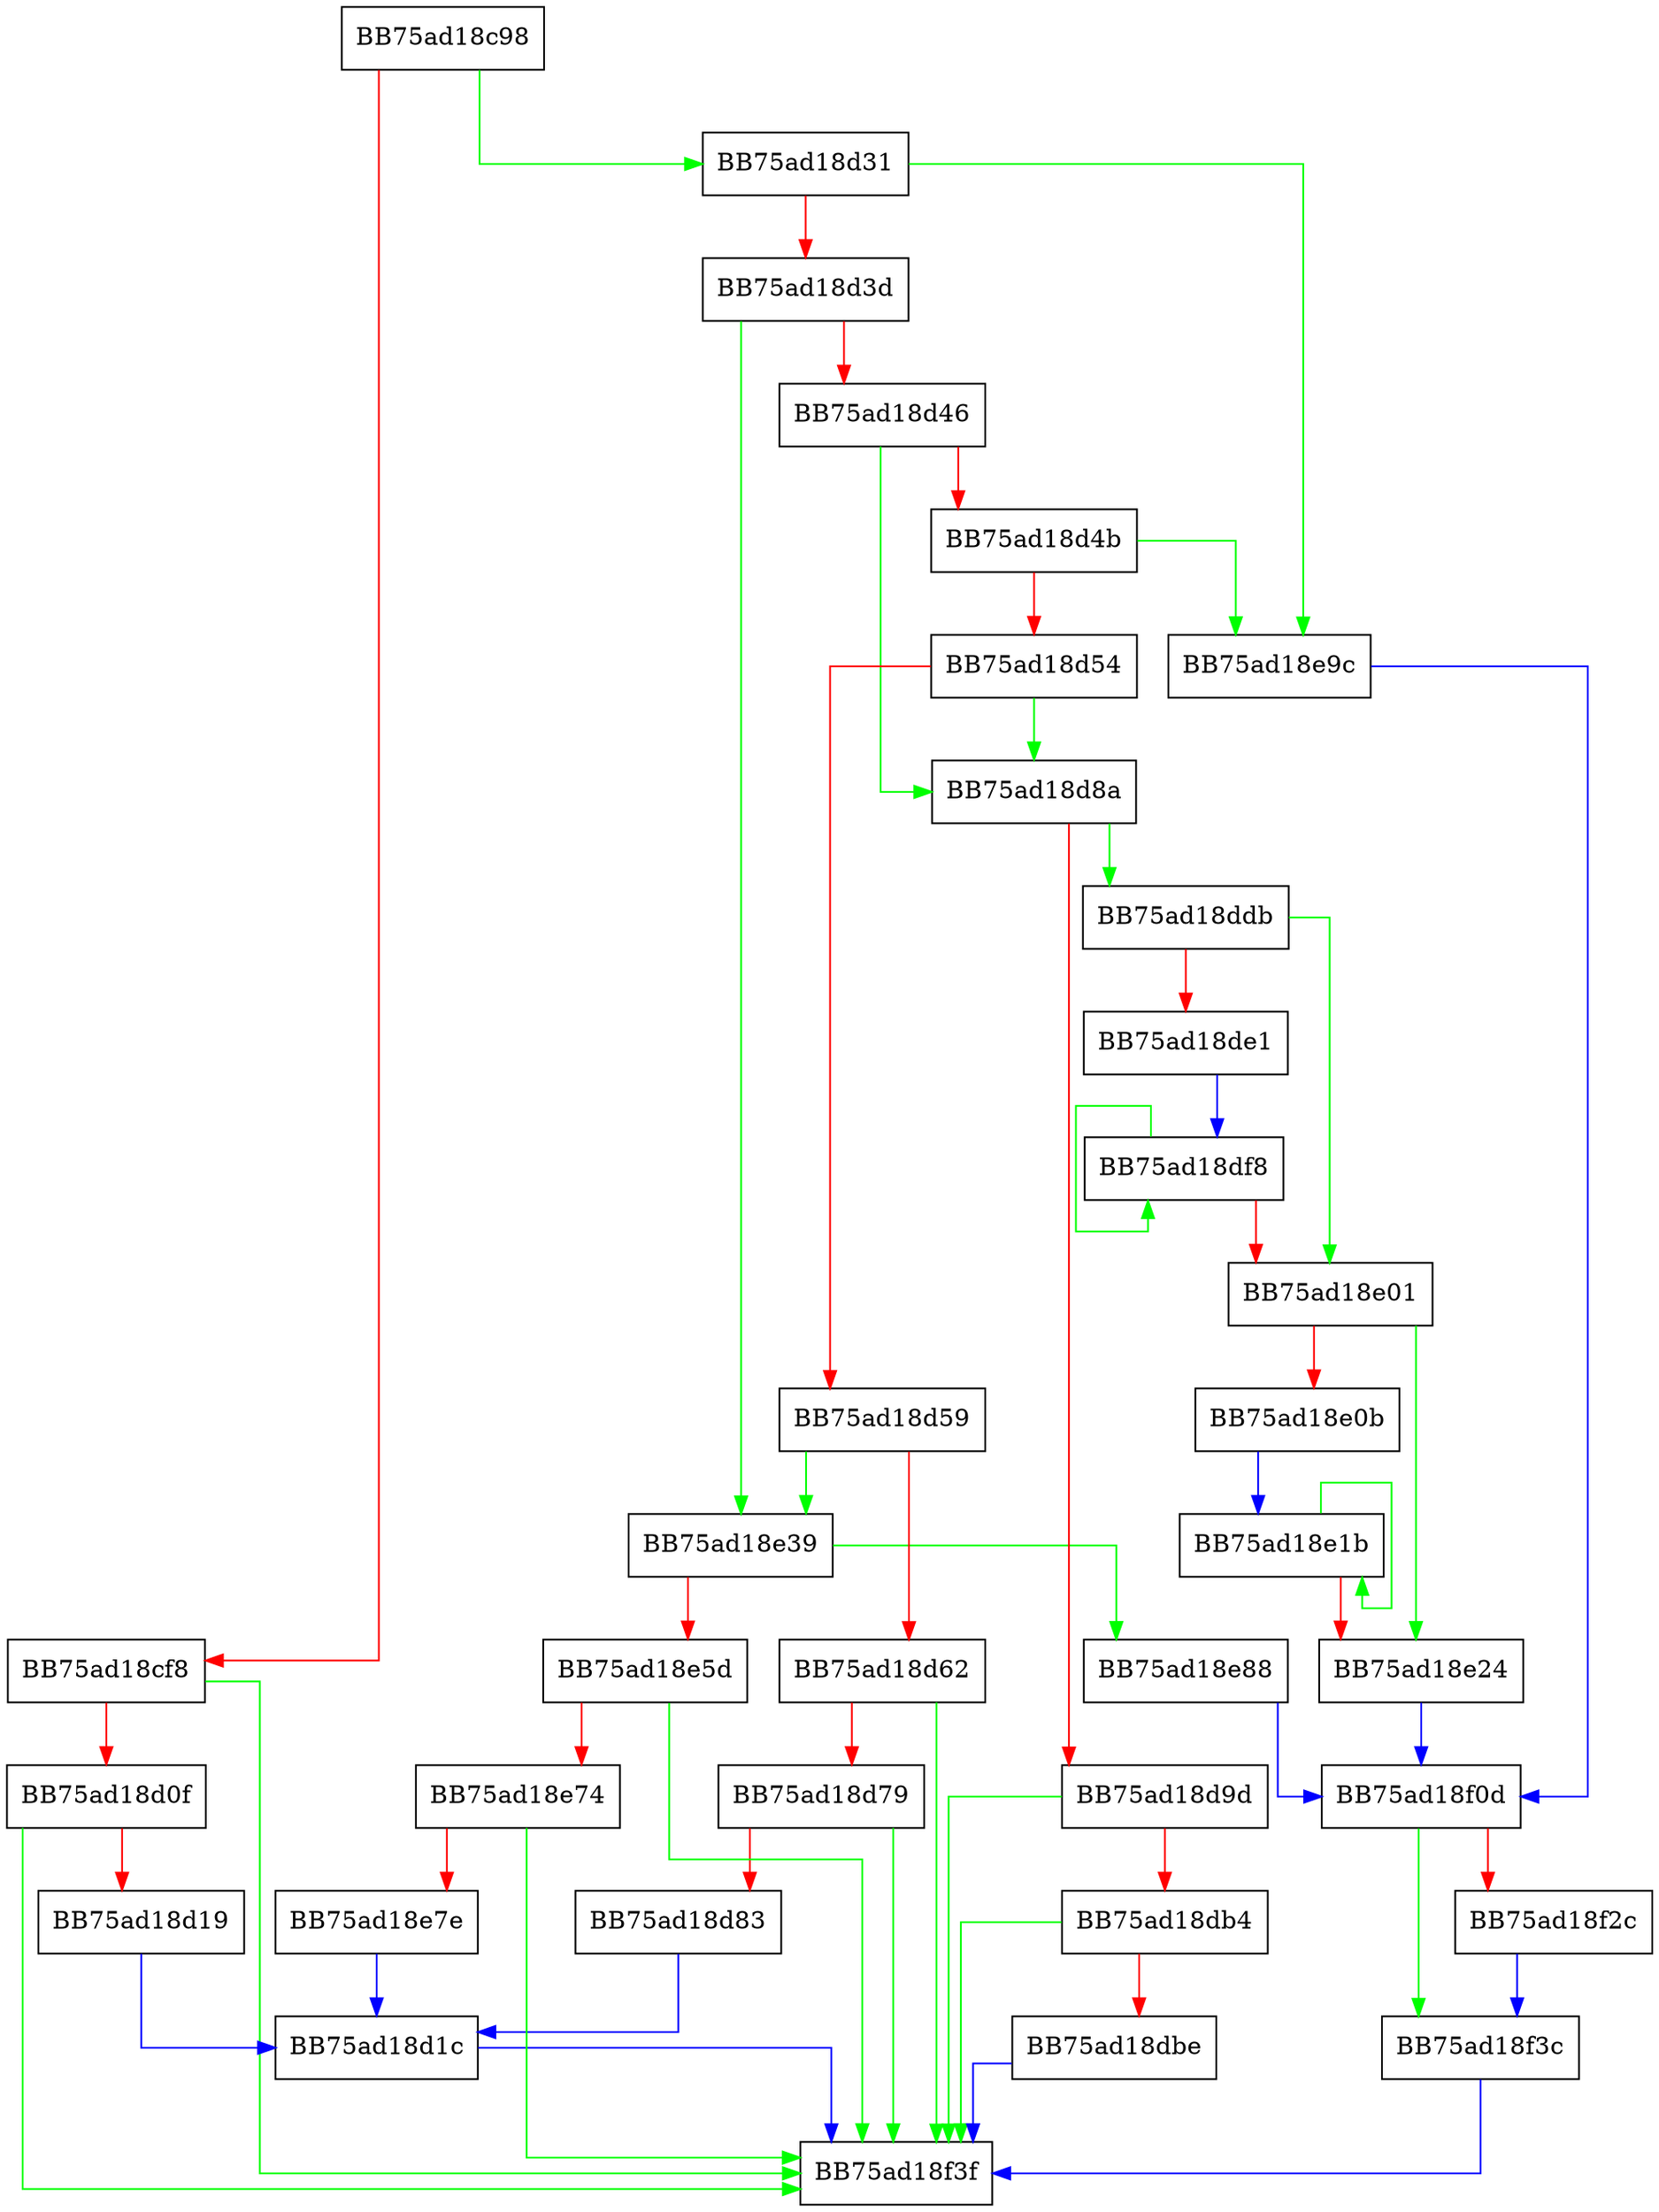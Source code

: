 digraph InitLZMA {
  node [shape="box"];
  graph [splines=ortho];
  BB75ad18c98 -> BB75ad18d31 [color="green"];
  BB75ad18c98 -> BB75ad18cf8 [color="red"];
  BB75ad18cf8 -> BB75ad18f3f [color="green"];
  BB75ad18cf8 -> BB75ad18d0f [color="red"];
  BB75ad18d0f -> BB75ad18f3f [color="green"];
  BB75ad18d0f -> BB75ad18d19 [color="red"];
  BB75ad18d19 -> BB75ad18d1c [color="blue"];
  BB75ad18d1c -> BB75ad18f3f [color="blue"];
  BB75ad18d31 -> BB75ad18e9c [color="green"];
  BB75ad18d31 -> BB75ad18d3d [color="red"];
  BB75ad18d3d -> BB75ad18e39 [color="green"];
  BB75ad18d3d -> BB75ad18d46 [color="red"];
  BB75ad18d46 -> BB75ad18d8a [color="green"];
  BB75ad18d46 -> BB75ad18d4b [color="red"];
  BB75ad18d4b -> BB75ad18e9c [color="green"];
  BB75ad18d4b -> BB75ad18d54 [color="red"];
  BB75ad18d54 -> BB75ad18d8a [color="green"];
  BB75ad18d54 -> BB75ad18d59 [color="red"];
  BB75ad18d59 -> BB75ad18e39 [color="green"];
  BB75ad18d59 -> BB75ad18d62 [color="red"];
  BB75ad18d62 -> BB75ad18f3f [color="green"];
  BB75ad18d62 -> BB75ad18d79 [color="red"];
  BB75ad18d79 -> BB75ad18f3f [color="green"];
  BB75ad18d79 -> BB75ad18d83 [color="red"];
  BB75ad18d83 -> BB75ad18d1c [color="blue"];
  BB75ad18d8a -> BB75ad18ddb [color="green"];
  BB75ad18d8a -> BB75ad18d9d [color="red"];
  BB75ad18d9d -> BB75ad18f3f [color="green"];
  BB75ad18d9d -> BB75ad18db4 [color="red"];
  BB75ad18db4 -> BB75ad18f3f [color="green"];
  BB75ad18db4 -> BB75ad18dbe [color="red"];
  BB75ad18dbe -> BB75ad18f3f [color="blue"];
  BB75ad18ddb -> BB75ad18e01 [color="green"];
  BB75ad18ddb -> BB75ad18de1 [color="red"];
  BB75ad18de1 -> BB75ad18df8 [color="blue"];
  BB75ad18df8 -> BB75ad18df8 [color="green"];
  BB75ad18df8 -> BB75ad18e01 [color="red"];
  BB75ad18e01 -> BB75ad18e24 [color="green"];
  BB75ad18e01 -> BB75ad18e0b [color="red"];
  BB75ad18e0b -> BB75ad18e1b [color="blue"];
  BB75ad18e1b -> BB75ad18e1b [color="green"];
  BB75ad18e1b -> BB75ad18e24 [color="red"];
  BB75ad18e24 -> BB75ad18f0d [color="blue"];
  BB75ad18e39 -> BB75ad18e88 [color="green"];
  BB75ad18e39 -> BB75ad18e5d [color="red"];
  BB75ad18e5d -> BB75ad18f3f [color="green"];
  BB75ad18e5d -> BB75ad18e74 [color="red"];
  BB75ad18e74 -> BB75ad18f3f [color="green"];
  BB75ad18e74 -> BB75ad18e7e [color="red"];
  BB75ad18e7e -> BB75ad18d1c [color="blue"];
  BB75ad18e88 -> BB75ad18f0d [color="blue"];
  BB75ad18e9c -> BB75ad18f0d [color="blue"];
  BB75ad18f0d -> BB75ad18f3c [color="green"];
  BB75ad18f0d -> BB75ad18f2c [color="red"];
  BB75ad18f2c -> BB75ad18f3c [color="blue"];
  BB75ad18f3c -> BB75ad18f3f [color="blue"];
}